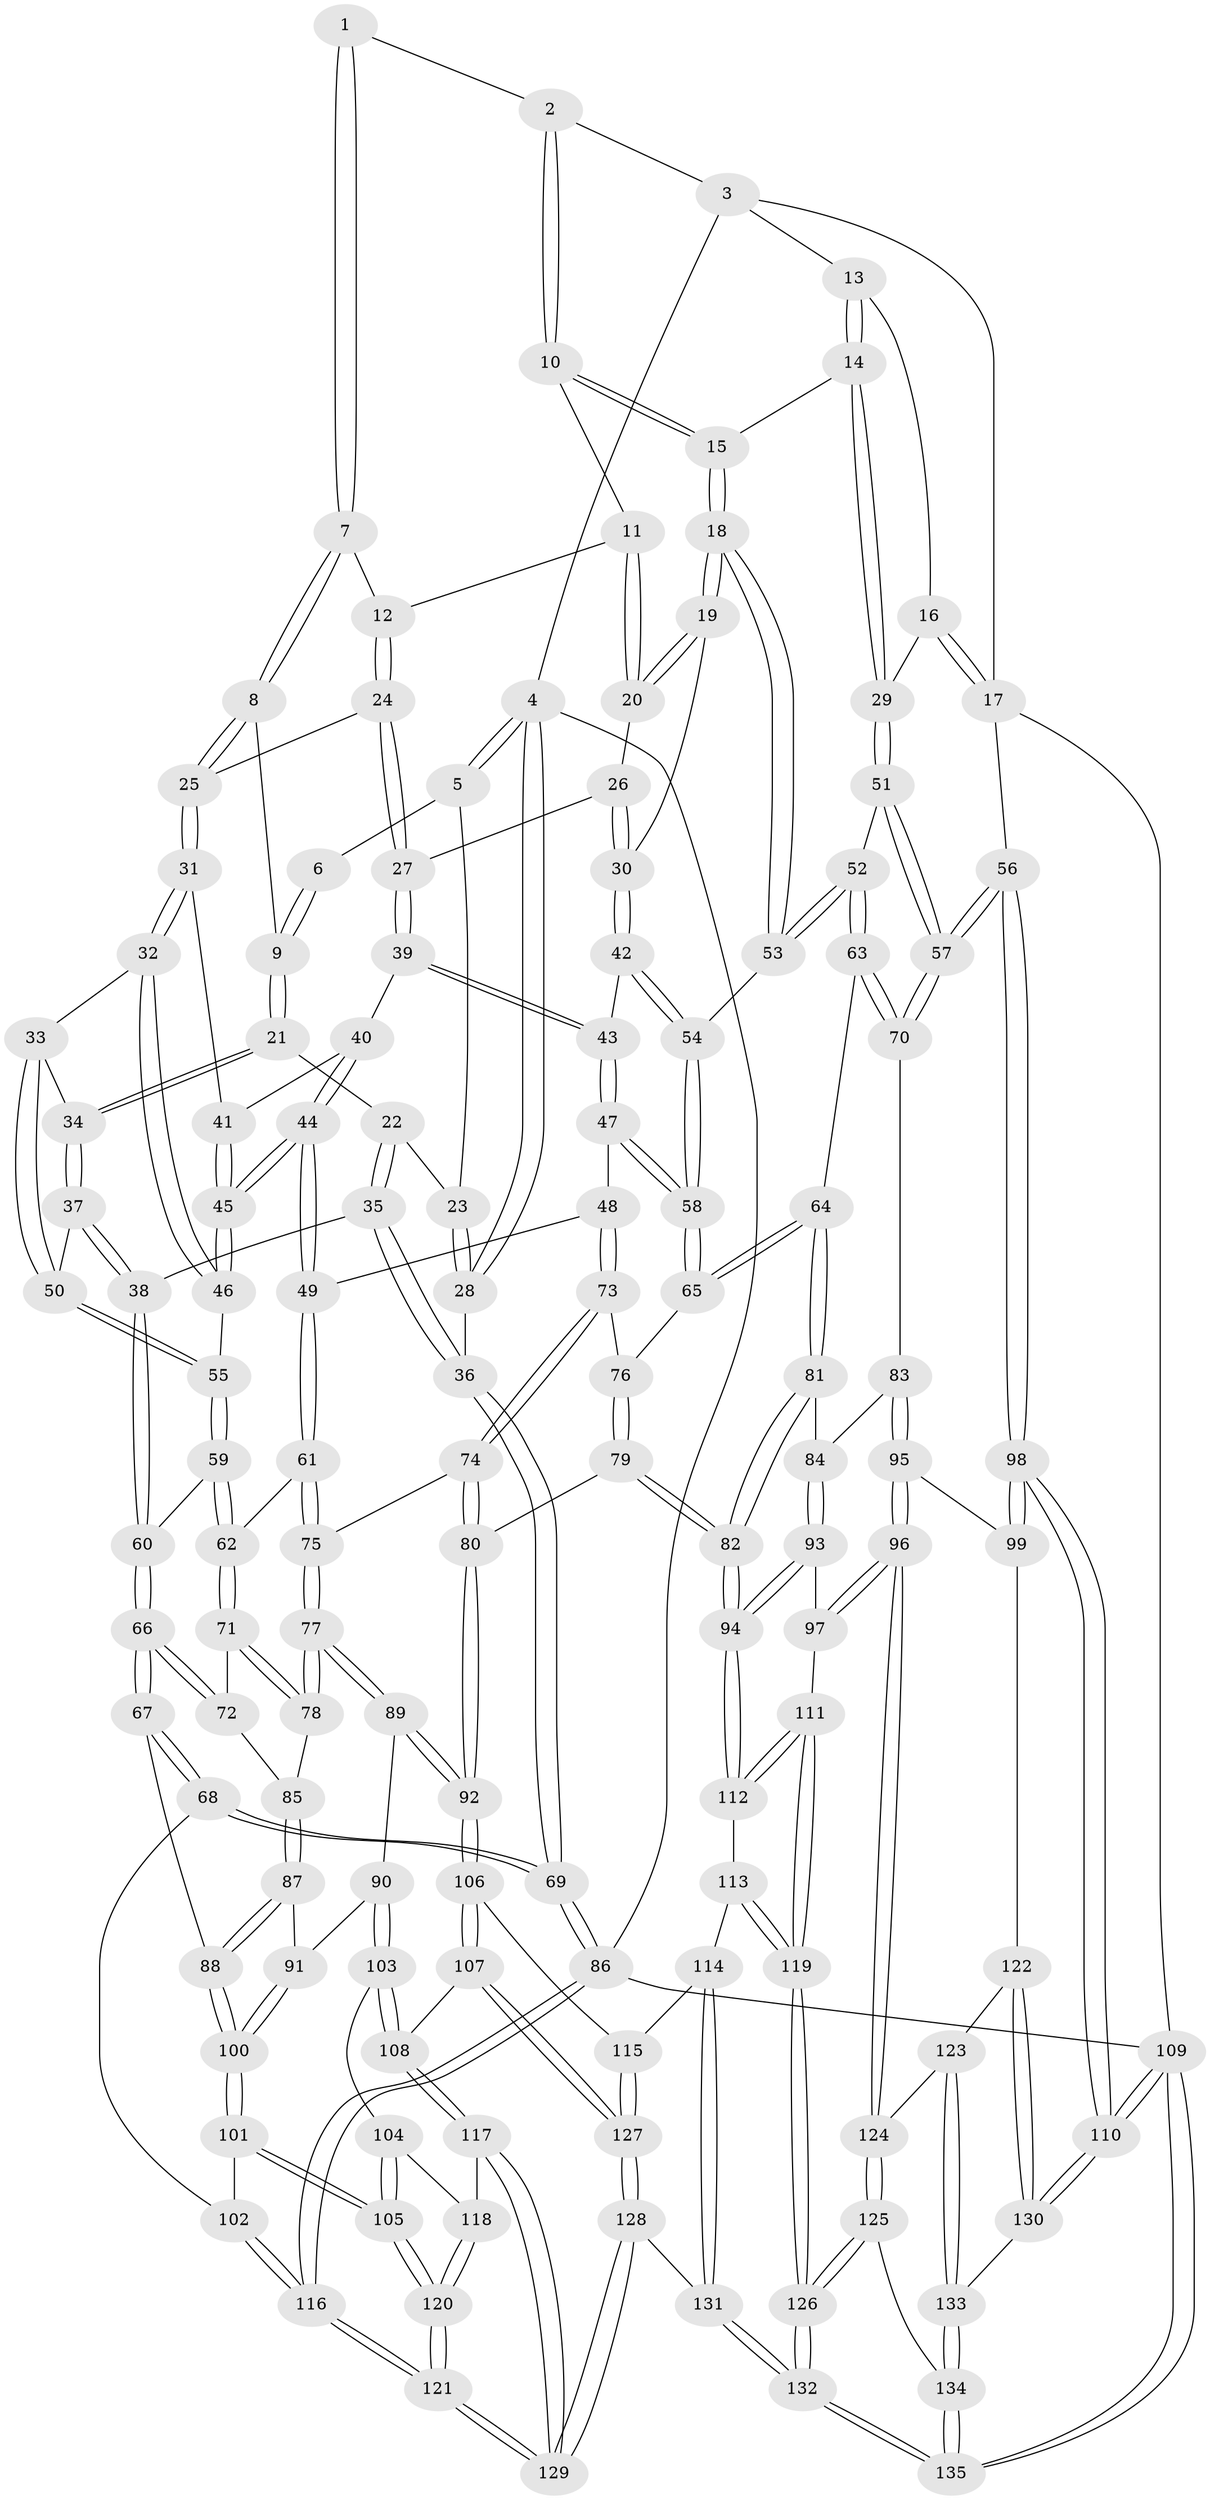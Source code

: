 // coarse degree distribution, {4: 0.2631578947368421, 2: 0.021052631578947368, 3: 0.7157894736842105}
// Generated by graph-tools (version 1.1) at 2025/38/03/04/25 23:38:33]
// undirected, 135 vertices, 334 edges
graph export_dot {
  node [color=gray90,style=filled];
  1 [pos="+0.3454355432080092+0"];
  2 [pos="+0.6794234754632734+0"];
  3 [pos="+0.7449535080343499+0"];
  4 [pos="+0+0"];
  5 [pos="+0+0"];
  6 [pos="+0.16520017732788903+0"];
  7 [pos="+0.36696914078569753+0.06723763540879799"];
  8 [pos="+0.263710543174659+0.18016393375308598"];
  9 [pos="+0.2331058785748562+0.17586226917558517"];
  10 [pos="+0.6608438091509902+0"];
  11 [pos="+0.5697900472383451+0.06900513062923247"];
  12 [pos="+0.5417209627026446+0.08799144874039252"];
  13 [pos="+0.8779956491287332+0.06880401660568787"];
  14 [pos="+0.8193216483557543+0.25002476342211294"];
  15 [pos="+0.792904441308606+0.2470967548174562"];
  16 [pos="+1+0.13487951080913654"];
  17 [pos="+1+0.07520660722918932"];
  18 [pos="+0.7313049388904738+0.2709405528455034"];
  19 [pos="+0.7260181742964866+0.27076844910515624"];
  20 [pos="+0.6303220818909754+0.18728087374043306"];
  21 [pos="+0.21039323257706474+0.18513434498650333"];
  22 [pos="+0.1929908541136373+0.18723370240527523"];
  23 [pos="+0.14729760337021272+0.14893961332802677"];
  24 [pos="+0.48008842947104596+0.20188285391608018"];
  25 [pos="+0.2937505094910333+0.20467341879092668"];
  26 [pos="+0.5622722079652731+0.2656703840740425"];
  27 [pos="+0.5053150622454434+0.27482741454376797"];
  28 [pos="+0+0"];
  29 [pos="+0.8506328930742313+0.2673116832157456"];
  30 [pos="+0.663073436767447+0.30665175114610377"];
  31 [pos="+0.3154746693216342+0.2577919486082402"];
  32 [pos="+0.3231978885604916+0.3234606504745366"];
  33 [pos="+0.2430695489870344+0.36093125883018146"];
  34 [pos="+0.20857201529055183+0.3172819881934801"];
  35 [pos="+0+0.33000254668178935"];
  36 [pos="+0+0.35473332385158185"];
  37 [pos="+0.17262643584416232+0.3959569662012232"];
  38 [pos="+0.12380743795367131+0.4103870096707261"];
  39 [pos="+0.5026055581029446+0.28670793441207165"];
  40 [pos="+0.46679093146184236+0.303538920710548"];
  41 [pos="+0.4200818018778082+0.30112599926044703"];
  42 [pos="+0.6126934956708546+0.3734883014305664"];
  43 [pos="+0.5332540966541227+0.35773985173038436"];
  44 [pos="+0.38645238587770286+0.4271058750269606"];
  45 [pos="+0.36396305585175165+0.40998455946624845"];
  46 [pos="+0.35086503568830213+0.40210818891543104"];
  47 [pos="+0.4734914291566261+0.45469162269347313"];
  48 [pos="+0.43047455371713217+0.4742493232811183"];
  49 [pos="+0.418312174066541+0.4696273082272752"];
  50 [pos="+0.23607211409114093+0.4123761156648166"];
  51 [pos="+0.8762100496635788+0.30662772244594905"];
  52 [pos="+0.7756717781001496+0.46100450747364435"];
  53 [pos="+0.7304801622475816+0.3860266978894214"];
  54 [pos="+0.6335961554668817+0.4352709560374056"];
  55 [pos="+0.2604790470743649+0.4327304466384237"];
  56 [pos="+1+0.5081025237025907"];
  57 [pos="+1+0.5015554313853585"];
  58 [pos="+0.6321799152740185+0.49520669504372467"];
  59 [pos="+0.23818626726512548+0.5025492153631722"];
  60 [pos="+0.15147775114191556+0.4921276148830595"];
  61 [pos="+0.3172964865033781+0.5483599848255936"];
  62 [pos="+0.261389505350514+0.5435949922766834"];
  63 [pos="+0.7754782574493895+0.49575928224143734"];
  64 [pos="+0.7236456084852944+0.5440423133944371"];
  65 [pos="+0.6379509292326015+0.5051559474809807"];
  66 [pos="+0.08524531102315289+0.6006938652322187"];
  67 [pos="+0.011685873291158123+0.6373196676451929"];
  68 [pos="+0+0.630235805989456"];
  69 [pos="+0+0.6126960312681092"];
  70 [pos="+1+0.5101526030976495"];
  71 [pos="+0.24915155287678906+0.5629465563562747"];
  72 [pos="+0.1708548319318462+0.6065767280616936"];
  73 [pos="+0.4523047976791282+0.5370621437698426"];
  74 [pos="+0.44975981088519257+0.6237224126892819"];
  75 [pos="+0.35222592390942775+0.6422010938802337"];
  76 [pos="+0.5804402009397946+0.5655853599334083"];
  77 [pos="+0.3270300958832494+0.6771546385531425"];
  78 [pos="+0.2667441065154188+0.6472834682853058"];
  79 [pos="+0.5428408647312347+0.7220616095750818"];
  80 [pos="+0.5359366885027741+0.7226977870292682"];
  81 [pos="+0.7362251752375347+0.6167452044872083"];
  82 [pos="+0.5695998877544598+0.7299305754594628"];
  83 [pos="+0.8165871213789369+0.6576908268727918"];
  84 [pos="+0.7752334804202425+0.6512152299735688"];
  85 [pos="+0.21940490198799129+0.6645927560377065"];
  86 [pos="+0+1"];
  87 [pos="+0.21383305849029052+0.6862759398642311"];
  88 [pos="+0.07926463038411351+0.6947459144544381"];
  89 [pos="+0.32684623326393974+0.6861824333040679"];
  90 [pos="+0.2944171392990112+0.7483237313159918"];
  91 [pos="+0.22887449401554497+0.7395151643995619"];
  92 [pos="+0.477724873769984+0.7733248868736764"];
  93 [pos="+0.7578231048174758+0.7341556702114547"];
  94 [pos="+0.5874984967682755+0.7501270158716987"];
  95 [pos="+0.9074661093330537+0.7903443186160164"];
  96 [pos="+0.8131782717643375+0.8388060646095395"];
  97 [pos="+0.760811262341254+0.7914850841730516"];
  98 [pos="+1+0.6751256577921642"];
  99 [pos="+0.9205975409059458+0.7913622349452529"];
  100 [pos="+0.15413872635826484+0.7892075711825098"];
  101 [pos="+0.15424467734580524+0.8103761898950861"];
  102 [pos="+0.04061397936473732+0.8252778109803272"];
  103 [pos="+0.30532236106318217+0.7771338228272616"];
  104 [pos="+0.28223278956464365+0.8260440782896267"];
  105 [pos="+0.16765328030497867+0.854536061807396"];
  106 [pos="+0.47517535065347544+0.7773625841147535"];
  107 [pos="+0.43481271081739253+0.8140825268241293"];
  108 [pos="+0.41483377527796805+0.8176905822135389"];
  109 [pos="+1+1"];
  110 [pos="+1+1"];
  111 [pos="+0.6433356370416374+0.8128210272700058"];
  112 [pos="+0.6099521130023169+0.7826512235759249"];
  113 [pos="+0.5706506913273987+0.8688552451776677"];
  114 [pos="+0.5419985834513459+0.9010022299648155"];
  115 [pos="+0.5225890021088498+0.8761864076885083"];
  116 [pos="+0.04598481123099081+1"];
  117 [pos="+0.345521262886609+0.8893890971643434"];
  118 [pos="+0.3019901919044022+0.8712638114994443"];
  119 [pos="+0.693361826225494+1"];
  120 [pos="+0.13984595522379178+1"];
  121 [pos="+0.052747173594519275+1"];
  122 [pos="+0.9309859862992085+0.8628795384666607"];
  123 [pos="+0.9147097973340386+0.9233765952145623"];
  124 [pos="+0.8033740483255192+0.8734737227641275"];
  125 [pos="+0.7511679626575198+0.9770557127077569"];
  126 [pos="+0.7035795384752407+1"];
  127 [pos="+0.44923320721023646+0.9268271137595921"];
  128 [pos="+0.4549570409755155+1"];
  129 [pos="+0.3967270257334306+1"];
  130 [pos="+1+0.9243675857918818"];
  131 [pos="+0.5734639771807076+1"];
  132 [pos="+0.6576614262975854+1"];
  133 [pos="+0.9165581840734229+0.9368181127455136"];
  134 [pos="+0.9165291574116036+0.9369082442501264"];
  135 [pos="+1+1"];
  1 -- 2;
  1 -- 7;
  1 -- 7;
  2 -- 3;
  2 -- 10;
  2 -- 10;
  3 -- 4;
  3 -- 13;
  3 -- 17;
  4 -- 5;
  4 -- 5;
  4 -- 28;
  4 -- 28;
  4 -- 86;
  5 -- 6;
  5 -- 23;
  6 -- 9;
  6 -- 9;
  7 -- 8;
  7 -- 8;
  7 -- 12;
  8 -- 9;
  8 -- 25;
  8 -- 25;
  9 -- 21;
  9 -- 21;
  10 -- 11;
  10 -- 15;
  10 -- 15;
  11 -- 12;
  11 -- 20;
  11 -- 20;
  12 -- 24;
  12 -- 24;
  13 -- 14;
  13 -- 14;
  13 -- 16;
  14 -- 15;
  14 -- 29;
  14 -- 29;
  15 -- 18;
  15 -- 18;
  16 -- 17;
  16 -- 17;
  16 -- 29;
  17 -- 56;
  17 -- 109;
  18 -- 19;
  18 -- 19;
  18 -- 53;
  18 -- 53;
  19 -- 20;
  19 -- 20;
  19 -- 30;
  20 -- 26;
  21 -- 22;
  21 -- 34;
  21 -- 34;
  22 -- 23;
  22 -- 35;
  22 -- 35;
  23 -- 28;
  23 -- 28;
  24 -- 25;
  24 -- 27;
  24 -- 27;
  25 -- 31;
  25 -- 31;
  26 -- 27;
  26 -- 30;
  26 -- 30;
  27 -- 39;
  27 -- 39;
  28 -- 36;
  29 -- 51;
  29 -- 51;
  30 -- 42;
  30 -- 42;
  31 -- 32;
  31 -- 32;
  31 -- 41;
  32 -- 33;
  32 -- 46;
  32 -- 46;
  33 -- 34;
  33 -- 50;
  33 -- 50;
  34 -- 37;
  34 -- 37;
  35 -- 36;
  35 -- 36;
  35 -- 38;
  36 -- 69;
  36 -- 69;
  37 -- 38;
  37 -- 38;
  37 -- 50;
  38 -- 60;
  38 -- 60;
  39 -- 40;
  39 -- 43;
  39 -- 43;
  40 -- 41;
  40 -- 44;
  40 -- 44;
  41 -- 45;
  41 -- 45;
  42 -- 43;
  42 -- 54;
  42 -- 54;
  43 -- 47;
  43 -- 47;
  44 -- 45;
  44 -- 45;
  44 -- 49;
  44 -- 49;
  45 -- 46;
  45 -- 46;
  46 -- 55;
  47 -- 48;
  47 -- 58;
  47 -- 58;
  48 -- 49;
  48 -- 73;
  48 -- 73;
  49 -- 61;
  49 -- 61;
  50 -- 55;
  50 -- 55;
  51 -- 52;
  51 -- 57;
  51 -- 57;
  52 -- 53;
  52 -- 53;
  52 -- 63;
  52 -- 63;
  53 -- 54;
  54 -- 58;
  54 -- 58;
  55 -- 59;
  55 -- 59;
  56 -- 57;
  56 -- 57;
  56 -- 98;
  56 -- 98;
  57 -- 70;
  57 -- 70;
  58 -- 65;
  58 -- 65;
  59 -- 60;
  59 -- 62;
  59 -- 62;
  60 -- 66;
  60 -- 66;
  61 -- 62;
  61 -- 75;
  61 -- 75;
  62 -- 71;
  62 -- 71;
  63 -- 64;
  63 -- 70;
  63 -- 70;
  64 -- 65;
  64 -- 65;
  64 -- 81;
  64 -- 81;
  65 -- 76;
  66 -- 67;
  66 -- 67;
  66 -- 72;
  66 -- 72;
  67 -- 68;
  67 -- 68;
  67 -- 88;
  68 -- 69;
  68 -- 69;
  68 -- 102;
  69 -- 86;
  69 -- 86;
  70 -- 83;
  71 -- 72;
  71 -- 78;
  71 -- 78;
  72 -- 85;
  73 -- 74;
  73 -- 74;
  73 -- 76;
  74 -- 75;
  74 -- 80;
  74 -- 80;
  75 -- 77;
  75 -- 77;
  76 -- 79;
  76 -- 79;
  77 -- 78;
  77 -- 78;
  77 -- 89;
  77 -- 89;
  78 -- 85;
  79 -- 80;
  79 -- 82;
  79 -- 82;
  80 -- 92;
  80 -- 92;
  81 -- 82;
  81 -- 82;
  81 -- 84;
  82 -- 94;
  82 -- 94;
  83 -- 84;
  83 -- 95;
  83 -- 95;
  84 -- 93;
  84 -- 93;
  85 -- 87;
  85 -- 87;
  86 -- 116;
  86 -- 116;
  86 -- 109;
  87 -- 88;
  87 -- 88;
  87 -- 91;
  88 -- 100;
  88 -- 100;
  89 -- 90;
  89 -- 92;
  89 -- 92;
  90 -- 91;
  90 -- 103;
  90 -- 103;
  91 -- 100;
  91 -- 100;
  92 -- 106;
  92 -- 106;
  93 -- 94;
  93 -- 94;
  93 -- 97;
  94 -- 112;
  94 -- 112;
  95 -- 96;
  95 -- 96;
  95 -- 99;
  96 -- 97;
  96 -- 97;
  96 -- 124;
  96 -- 124;
  97 -- 111;
  98 -- 99;
  98 -- 99;
  98 -- 110;
  98 -- 110;
  99 -- 122;
  100 -- 101;
  100 -- 101;
  101 -- 102;
  101 -- 105;
  101 -- 105;
  102 -- 116;
  102 -- 116;
  103 -- 104;
  103 -- 108;
  103 -- 108;
  104 -- 105;
  104 -- 105;
  104 -- 118;
  105 -- 120;
  105 -- 120;
  106 -- 107;
  106 -- 107;
  106 -- 115;
  107 -- 108;
  107 -- 127;
  107 -- 127;
  108 -- 117;
  108 -- 117;
  109 -- 110;
  109 -- 110;
  109 -- 135;
  109 -- 135;
  110 -- 130;
  110 -- 130;
  111 -- 112;
  111 -- 112;
  111 -- 119;
  111 -- 119;
  112 -- 113;
  113 -- 114;
  113 -- 119;
  113 -- 119;
  114 -- 115;
  114 -- 131;
  114 -- 131;
  115 -- 127;
  115 -- 127;
  116 -- 121;
  116 -- 121;
  117 -- 118;
  117 -- 129;
  117 -- 129;
  118 -- 120;
  118 -- 120;
  119 -- 126;
  119 -- 126;
  120 -- 121;
  120 -- 121;
  121 -- 129;
  121 -- 129;
  122 -- 123;
  122 -- 130;
  122 -- 130;
  123 -- 124;
  123 -- 133;
  123 -- 133;
  124 -- 125;
  124 -- 125;
  125 -- 126;
  125 -- 126;
  125 -- 134;
  126 -- 132;
  126 -- 132;
  127 -- 128;
  127 -- 128;
  128 -- 129;
  128 -- 129;
  128 -- 131;
  130 -- 133;
  131 -- 132;
  131 -- 132;
  132 -- 135;
  132 -- 135;
  133 -- 134;
  133 -- 134;
  134 -- 135;
  134 -- 135;
}
